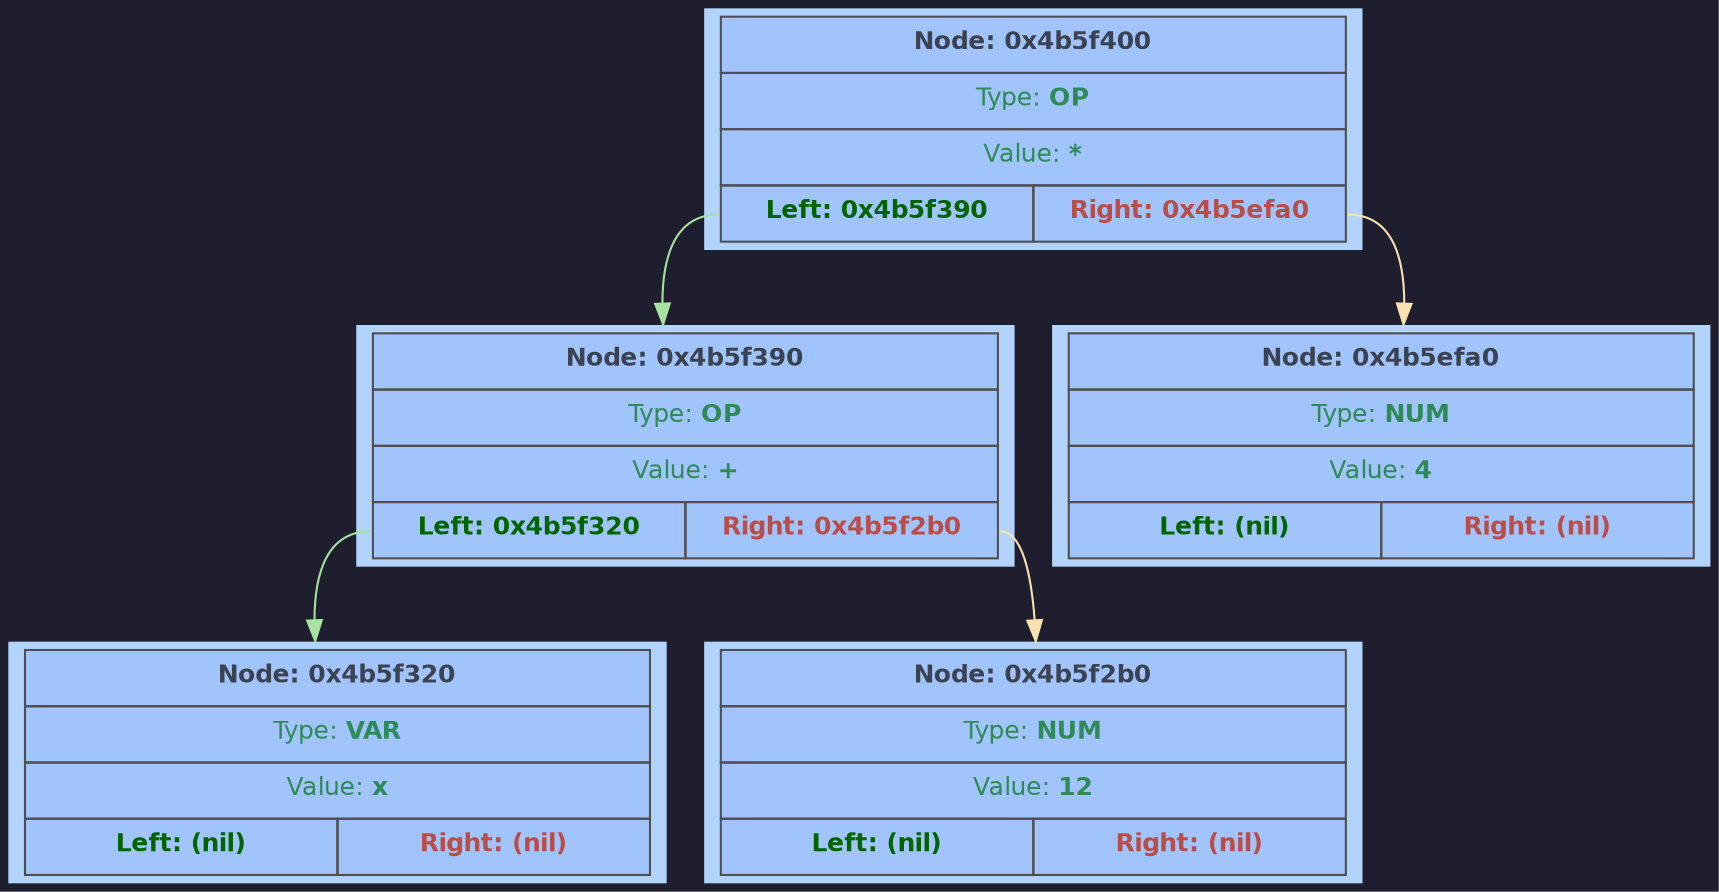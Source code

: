 digraph G {
	rankdir = TB;
	bgcolor="#1e1e2e";
	node [shape=rectangle, style=filled, fontname=Helvetica, fontsize=12, fillcolor="#89b4fa", color="#cba6f7", fontcolor="#1e1e2e"];
	node0x4b5f400 [shape=plaintext; style=filled; color="#fcf0d2"; fillcolor="#b2d4fc"; label = <
		<table BORDER="0" CELLBORDER="1" CELLSPACING="0" CELLPADDING="6" BGCOLOR="#a1c4fd" COLOR="#4f4f4f">
			<tr><td align='center' colspan='2'><FONT COLOR='#3b4252'><b>Node: 0x4b5f400</b></FONT></td></tr>
			<tr><td align='center' colspan='2'><FONT COLOR='#2e8b57'>Type: <b>OP</b></FONT></td></tr>
			<tr><td align='center' colspan='2'><FONT COLOR='#2e8b57'>Value: <b>*</b></FONT></td></tr>
			<tr>
				<td WIDTH='150' PORT='left' align='center'><FONT COLOR='#006400'><b>Left: 0x4b5f390</b></FONT></td>
				<td WIDTH='150' PORT='right' align='center'><FONT COLOR='#b94e48'><b>Right: 0x4b5efa0</b></FONT></td>
			</tr>
		</table> >];
	node0x4b5f390 [shape=plaintext; style=filled; color="#fcf0d2"; fillcolor="#b2d4fc"; label = <
		<table BORDER="0" CELLBORDER="1" CELLSPACING="0" CELLPADDING="6" BGCOLOR="#a1c4fd" COLOR="#4f4f4f">
			<tr><td align='center' colspan='2'><FONT COLOR='#3b4252'><b>Node: 0x4b5f390</b></FONT></td></tr>
			<tr><td align='center' colspan='2'><FONT COLOR='#2e8b57'>Type: <b>OP</b></FONT></td></tr>
			<tr><td align='center' colspan='2'><FONT COLOR='#2e8b57'>Value: <b>+</b></FONT></td></tr>
			<tr>
				<td WIDTH='150' PORT='left' align='center'><FONT COLOR='#006400'><b>Left: 0x4b5f320</b></FONT></td>
				<td WIDTH='150' PORT='right' align='center'><FONT COLOR='#b94e48'><b>Right: 0x4b5f2b0</b></FONT></td>
			</tr>
		</table> >];
	node0x4b5f320 [shape=plaintext; style=filled; color="#fcf0d2"; fillcolor="#b2d4fc"; label = <
		<table BORDER="0" CELLBORDER="1" CELLSPACING="0" CELLPADDING="6" BGCOLOR="#a1c4fd" COLOR="#4f4f4f">
			<tr><td align='center' colspan='2'><FONT COLOR='#3b4252'><b>Node: 0x4b5f320</b></FONT></td></tr>
			<tr><td align='center' colspan='2'><FONT COLOR='#2e8b57'>Type: <b>VAR</b></FONT></td></tr>
			<tr><td align='center' colspan='2'><FONT COLOR='#2e8b57'>Value: <b>x</b></FONT></td></tr>
			<tr>
				<td WIDTH='150' PORT='left' align='center'><FONT COLOR='#006400'><b>Left: (nil)</b></FONT></td>
				<td WIDTH='150' PORT='right' align='center'><FONT COLOR='#b94e48'><b>Right: (nil)</b></FONT></td>
			</tr>
		</table> >];
	node0x4b5f390:left -> node0x4b5f320 [color="#a6e3a1"]
	node0x4b5f2b0 [shape=plaintext; style=filled; color="#fcf0d2"; fillcolor="#b2d4fc"; label = <
		<table BORDER="0" CELLBORDER="1" CELLSPACING="0" CELLPADDING="6" BGCOLOR="#a1c4fd" COLOR="#4f4f4f">
			<tr><td align='center' colspan='2'><FONT COLOR='#3b4252'><b>Node: 0x4b5f2b0</b></FONT></td></tr>
			<tr><td align='center' colspan='2'><FONT COLOR='#2e8b57'>Type: <b>NUM</b></FONT></td></tr>
			<tr><td align='center' colspan='2'><FONT COLOR='#2e8b57'>Value: <b>12</b></FONT></td></tr>
			<tr>
				<td WIDTH='150' PORT='left' align='center'><FONT COLOR='#006400'><b>Left: (nil)</b></FONT></td>
				<td WIDTH='150' PORT='right' align='center'><FONT COLOR='#b94e48'><b>Right: (nil)</b></FONT></td>
			</tr>
		</table> >];
	node0x4b5f390:right -> node0x4b5f2b0 [color="#f9e2af"]
	node0x4b5f400:left -> node0x4b5f390 [color="#a6e3a1"]
	node0x4b5efa0 [shape=plaintext; style=filled; color="#fcf0d2"; fillcolor="#b2d4fc"; label = <
		<table BORDER="0" CELLBORDER="1" CELLSPACING="0" CELLPADDING="6" BGCOLOR="#a1c4fd" COLOR="#4f4f4f">
			<tr><td align='center' colspan='2'><FONT COLOR='#3b4252'><b>Node: 0x4b5efa0</b></FONT></td></tr>
			<tr><td align='center' colspan='2'><FONT COLOR='#2e8b57'>Type: <b>NUM</b></FONT></td></tr>
			<tr><td align='center' colspan='2'><FONT COLOR='#2e8b57'>Value: <b>4</b></FONT></td></tr>
			<tr>
				<td WIDTH='150' PORT='left' align='center'><FONT COLOR='#006400'><b>Left: (nil)</b></FONT></td>
				<td WIDTH='150' PORT='right' align='center'><FONT COLOR='#b94e48'><b>Right: (nil)</b></FONT></td>
			</tr>
		</table> >];
	node0x4b5f400:right -> node0x4b5efa0 [color="#f9e2af"]
}
